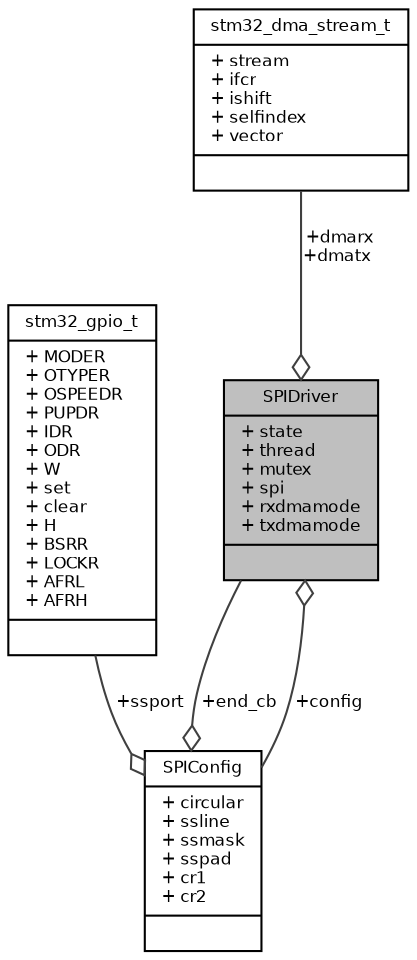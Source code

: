 digraph "SPIDriver"
{
  bgcolor="transparent";
  edge [fontname="Helvetica",fontsize="8",labelfontname="Helvetica",labelfontsize="8"];
  node [fontname="Helvetica",fontsize="8",shape=record];
  Node1 [label="{SPIDriver\n|+ state\l+ thread\l+ mutex\l+ spi\l+ rxdmamode\l+ txdmamode\l|}",height=0.2,width=0.4,color="black", fillcolor="grey75", style="filled", fontcolor="black"];
  Node2 -> Node1 [color="grey25",fontsize="8",style="solid",label=" +dmarx\n+dmatx" ,arrowhead="odiamond",fontname="Helvetica"];
  Node2 [label="{stm32_dma_stream_t\n|+ stream\l+ ifcr\l+ ishift\l+ selfindex\l+ vector\l|}",height=0.2,width=0.4,color="black",URL="$structstm32__dma__stream__t.html",tooltip="STM32 DMA stream descriptor structure. "];
  Node3 -> Node1 [color="grey25",fontsize="8",style="solid",label=" +config" ,arrowhead="odiamond",fontname="Helvetica"];
  Node3 [label="{SPIConfig\n|+ circular\l+ ssline\l+ ssmask\l+ sspad\l+ cr1\l+ cr2\l|}",height=0.2,width=0.4,color="black",URL="$struct_s_p_i_config.html",tooltip="Driver configuration structure. "];
  Node1 -> Node3 [color="grey25",fontsize="8",style="solid",label=" +end_cb" ,arrowhead="odiamond",fontname="Helvetica"];
  Node4 -> Node3 [color="grey25",fontsize="8",style="solid",label=" +ssport" ,arrowhead="odiamond",fontname="Helvetica"];
  Node4 [label="{stm32_gpio_t\n|+ MODER\l+ OTYPER\l+ OSPEEDR\l+ PUPDR\l+ IDR\l+ ODR\l+ W\l+ set\l+ clear\l+ H\l+ BSRR\l+ LOCKR\l+ AFRL\l+ AFRH\l|}",height=0.2,width=0.4,color="black",URL="$structstm32__gpio__t.html",tooltip="STM32 GPIO registers block. "];
}
